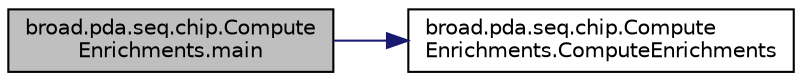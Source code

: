 digraph "broad.pda.seq.chip.ComputeEnrichments.main"
{
  edge [fontname="Helvetica",fontsize="10",labelfontname="Helvetica",labelfontsize="10"];
  node [fontname="Helvetica",fontsize="10",shape=record];
  rankdir="LR";
  Node1 [label="broad.pda.seq.chip.Compute\lEnrichments.main",height=0.2,width=0.4,color="black", fillcolor="grey75", style="filled" fontcolor="black"];
  Node1 -> Node2 [color="midnightblue",fontsize="10",style="solid"];
  Node2 [label="broad.pda.seq.chip.Compute\lEnrichments.ComputeEnrichments",height=0.2,width=0.4,color="black", fillcolor="white", style="filled",URL="$classbroad_1_1pda_1_1seq_1_1chip_1_1_compute_enrichments.html#a134d8d1648f3b6599adeb806fe595977"];
}
